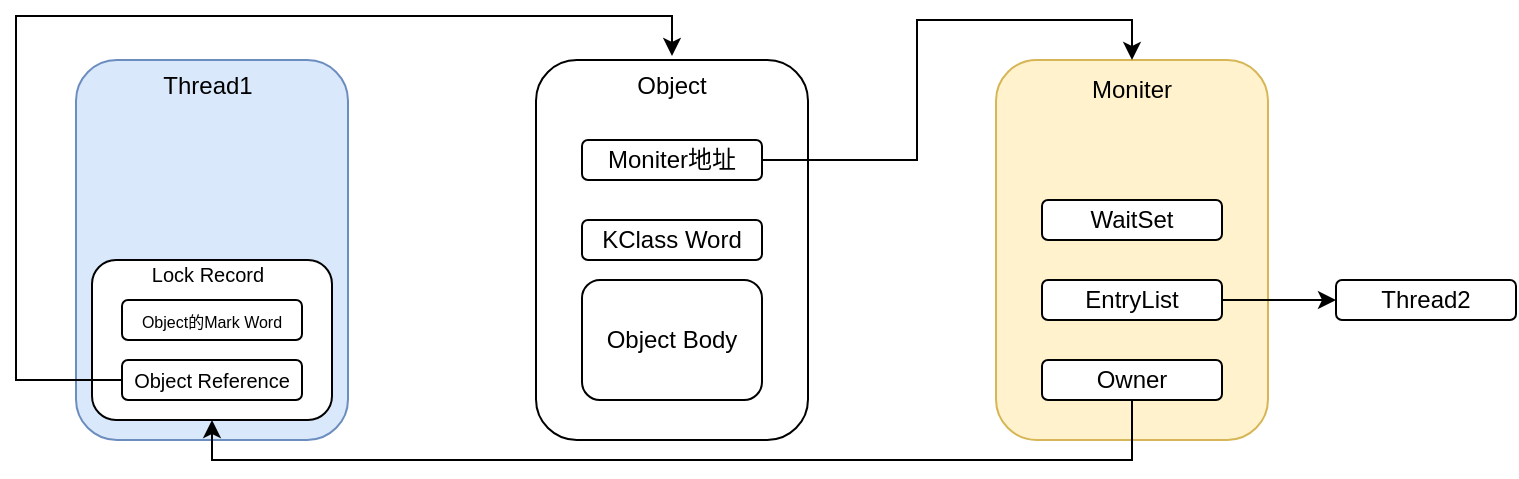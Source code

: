 <mxfile version="22.1.5" type="github">
  <diagram name="第 1 页" id="4Lcd_PIKgbqXMKWzrM2w">
    <mxGraphModel dx="819" dy="433" grid="1" gridSize="10" guides="1" tooltips="1" connect="1" arrows="1" fold="1" page="1" pageScale="1" pageWidth="827" pageHeight="1169" math="0" shadow="0">
      <root>
        <mxCell id="0" />
        <mxCell id="1" parent="0" />
        <mxCell id="Gmv5wtW2x-RSs8TPfuEl-1" value="" style="rounded=1;whiteSpace=wrap;html=1;fillColor=#dae8fc;strokeColor=#6c8ebf;" vertex="1" parent="1">
          <mxGeometry x="80" y="150" width="136" height="190" as="geometry" />
        </mxCell>
        <mxCell id="Gmv5wtW2x-RSs8TPfuEl-2" value="" style="rounded=1;whiteSpace=wrap;html=1;" vertex="1" parent="1">
          <mxGeometry x="310" y="150" width="136" height="190" as="geometry" />
        </mxCell>
        <mxCell id="Gmv5wtW2x-RSs8TPfuEl-3" value="" style="rounded=1;whiteSpace=wrap;html=1;fillColor=#fff2cc;strokeColor=#d6b656;" vertex="1" parent="1">
          <mxGeometry x="540" y="150" width="136" height="190" as="geometry" />
        </mxCell>
        <mxCell id="Gmv5wtW2x-RSs8TPfuEl-4" value="" style="rounded=1;whiteSpace=wrap;html=1;" vertex="1" parent="1">
          <mxGeometry x="88" y="250" width="120" height="80" as="geometry" />
        </mxCell>
        <mxCell id="Gmv5wtW2x-RSs8TPfuEl-5" value="&lt;font style=&quot;font-size: 8px;&quot;&gt;Object的Mark Word&lt;/font&gt;" style="rounded=1;whiteSpace=wrap;html=1;" vertex="1" parent="1">
          <mxGeometry x="103" y="270" width="90" height="20" as="geometry" />
        </mxCell>
        <mxCell id="Gmv5wtW2x-RSs8TPfuEl-20" style="edgeStyle=orthogonalEdgeStyle;rounded=0;orthogonalLoop=1;jettySize=auto;html=1;entryX=0.5;entryY=0;entryDx=0;entryDy=0;" edge="1" parent="1" source="Gmv5wtW2x-RSs8TPfuEl-6" target="Gmv5wtW2x-RSs8TPfuEl-10">
          <mxGeometry relative="1" as="geometry">
            <Array as="points">
              <mxPoint x="50" y="310" />
              <mxPoint x="50" y="128" />
              <mxPoint x="378" y="128" />
            </Array>
          </mxGeometry>
        </mxCell>
        <mxCell id="Gmv5wtW2x-RSs8TPfuEl-6" value="&lt;font style=&quot;font-size: 10px;&quot;&gt;Object Reference&lt;/font&gt;" style="rounded=1;whiteSpace=wrap;html=1;" vertex="1" parent="1">
          <mxGeometry x="103" y="300" width="90" height="20" as="geometry" />
        </mxCell>
        <mxCell id="Gmv5wtW2x-RSs8TPfuEl-8" value="Moniter" style="text;html=1;strokeColor=none;fillColor=none;align=center;verticalAlign=middle;whiteSpace=wrap;rounded=0;" vertex="1" parent="1">
          <mxGeometry x="578" y="150" width="60" height="30" as="geometry" />
        </mxCell>
        <mxCell id="Gmv5wtW2x-RSs8TPfuEl-9" value="Thread1" style="text;html=1;strokeColor=none;fillColor=none;align=center;verticalAlign=middle;whiteSpace=wrap;rounded=0;" vertex="1" parent="1">
          <mxGeometry x="116" y="148" width="60" height="30" as="geometry" />
        </mxCell>
        <mxCell id="Gmv5wtW2x-RSs8TPfuEl-10" value="Object" style="text;html=1;strokeColor=none;fillColor=none;align=center;verticalAlign=middle;whiteSpace=wrap;rounded=0;" vertex="1" parent="1">
          <mxGeometry x="348" y="148" width="60" height="30" as="geometry" />
        </mxCell>
        <mxCell id="Gmv5wtW2x-RSs8TPfuEl-19" style="edgeStyle=orthogonalEdgeStyle;rounded=0;orthogonalLoop=1;jettySize=auto;html=1;entryX=0.5;entryY=1;entryDx=0;entryDy=0;" edge="1" parent="1" source="Gmv5wtW2x-RSs8TPfuEl-11" target="Gmv5wtW2x-RSs8TPfuEl-4">
          <mxGeometry relative="1" as="geometry">
            <Array as="points">
              <mxPoint x="608" y="350" />
              <mxPoint x="148" y="350" />
            </Array>
          </mxGeometry>
        </mxCell>
        <mxCell id="Gmv5wtW2x-RSs8TPfuEl-11" value="Owner" style="rounded=1;whiteSpace=wrap;html=1;" vertex="1" parent="1">
          <mxGeometry x="563" y="300" width="90" height="20" as="geometry" />
        </mxCell>
        <mxCell id="Gmv5wtW2x-RSs8TPfuEl-22" style="edgeStyle=orthogonalEdgeStyle;rounded=0;orthogonalLoop=1;jettySize=auto;html=1;" edge="1" parent="1" source="Gmv5wtW2x-RSs8TPfuEl-12">
          <mxGeometry relative="1" as="geometry">
            <mxPoint x="710" y="270" as="targetPoint" />
          </mxGeometry>
        </mxCell>
        <mxCell id="Gmv5wtW2x-RSs8TPfuEl-12" value="EntryList" style="rounded=1;whiteSpace=wrap;html=1;" vertex="1" parent="1">
          <mxGeometry x="563" y="260" width="90" height="20" as="geometry" />
        </mxCell>
        <mxCell id="Gmv5wtW2x-RSs8TPfuEl-13" value="WaitSet" style="rounded=1;whiteSpace=wrap;html=1;" vertex="1" parent="1">
          <mxGeometry x="563" y="220" width="90" height="20" as="geometry" />
        </mxCell>
        <mxCell id="Gmv5wtW2x-RSs8TPfuEl-15" style="edgeStyle=orthogonalEdgeStyle;rounded=0;orthogonalLoop=1;jettySize=auto;html=1;entryX=0.5;entryY=0;entryDx=0;entryDy=0;" edge="1" parent="1" source="Gmv5wtW2x-RSs8TPfuEl-14" target="Gmv5wtW2x-RSs8TPfuEl-8">
          <mxGeometry relative="1" as="geometry" />
        </mxCell>
        <mxCell id="Gmv5wtW2x-RSs8TPfuEl-14" value="Moniter地址" style="rounded=1;whiteSpace=wrap;html=1;" vertex="1" parent="1">
          <mxGeometry x="333" y="190" width="90" height="20" as="geometry" />
        </mxCell>
        <mxCell id="Gmv5wtW2x-RSs8TPfuEl-16" value="KClass Word" style="rounded=1;whiteSpace=wrap;html=1;" vertex="1" parent="1">
          <mxGeometry x="333" y="230" width="90" height="20" as="geometry" />
        </mxCell>
        <mxCell id="Gmv5wtW2x-RSs8TPfuEl-17" value="Object Body" style="rounded=1;whiteSpace=wrap;html=1;" vertex="1" parent="1">
          <mxGeometry x="333" y="260" width="90" height="60" as="geometry" />
        </mxCell>
        <mxCell id="Gmv5wtW2x-RSs8TPfuEl-18" value="&lt;font style=&quot;font-size: 10px;&quot;&gt;Lock Record&lt;/font&gt;" style="text;html=1;strokeColor=none;fillColor=none;align=center;verticalAlign=middle;whiteSpace=wrap;rounded=0;" vertex="1" parent="1">
          <mxGeometry x="116" y="242" width="60" height="30" as="geometry" />
        </mxCell>
        <mxCell id="Gmv5wtW2x-RSs8TPfuEl-23" value="Thread2" style="rounded=1;whiteSpace=wrap;html=1;" vertex="1" parent="1">
          <mxGeometry x="710" y="260" width="90" height="20" as="geometry" />
        </mxCell>
      </root>
    </mxGraphModel>
  </diagram>
</mxfile>
